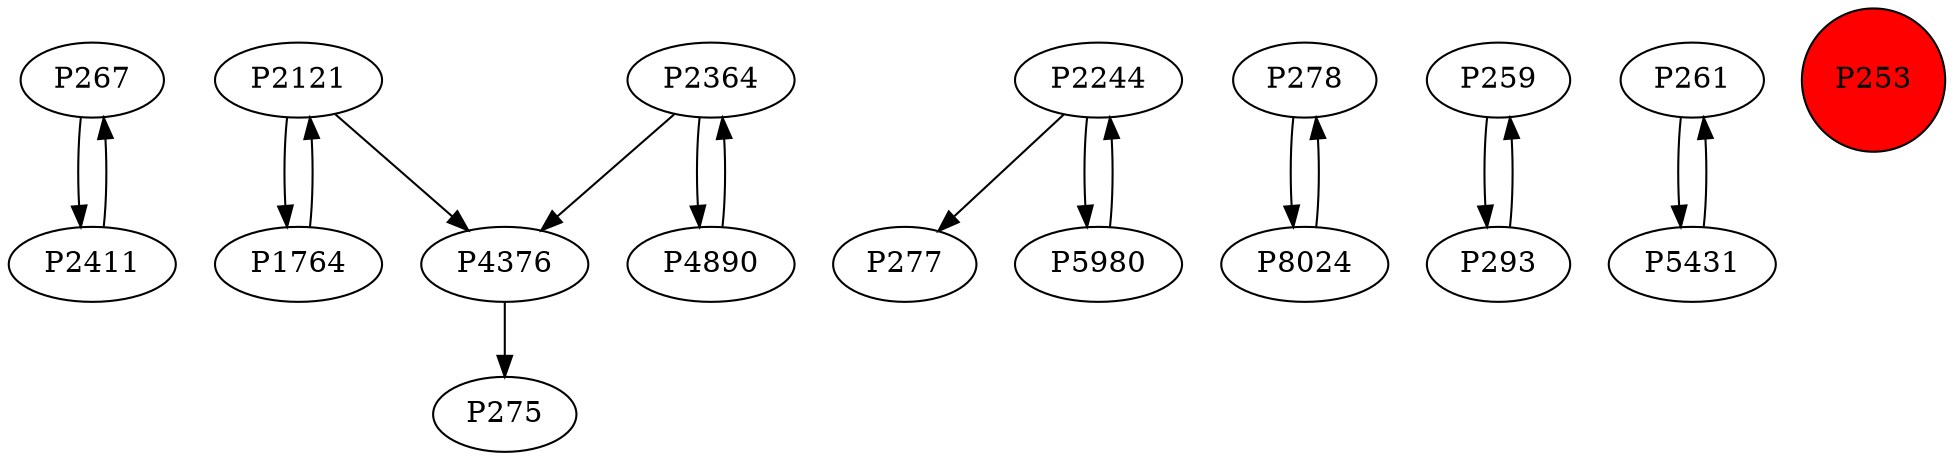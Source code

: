 digraph {
	P267 -> P2411
	P2121 -> P4376
	P4890 -> P2364
	P2244 -> P277
	P2244 -> P5980
	P4376 -> P275
	P2411 -> P267
	P5980 -> P2244
	P278 -> P8024
	P259 -> P293
	P293 -> P259
	P2364 -> P4376
	P261 -> P5431
	P5431 -> P261
	P2364 -> P4890
	P2121 -> P1764
	P8024 -> P278
	P1764 -> P2121
	P253 [shape=circle]
	P253 [style=filled]
	P253 [fillcolor=red]
}